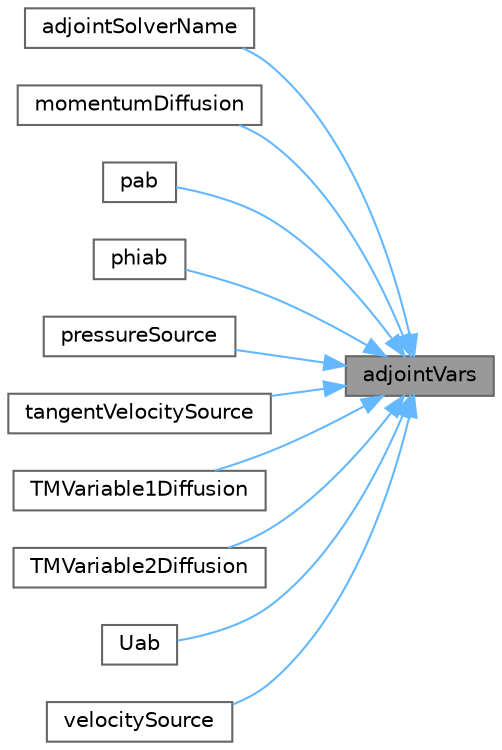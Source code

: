 digraph "adjointVars"
{
 // LATEX_PDF_SIZE
  bgcolor="transparent";
  edge [fontname=Helvetica,fontsize=10,labelfontname=Helvetica,labelfontsize=10];
  node [fontname=Helvetica,fontsize=10,shape=box,height=0.2,width=0.4];
  rankdir="RL";
  Node1 [id="Node000001",label="adjointVars",height=0.2,width=0.4,color="gray40", fillcolor="grey60", style="filled", fontcolor="black",tooltip=" "];
  Node1 -> Node2 [id="edge1_Node000001_Node000002",dir="back",color="steelblue1",style="solid",tooltip=" "];
  Node2 [id="Node000002",label="adjointSolverName",height=0.2,width=0.4,color="grey40", fillcolor="white", style="filled",URL="$classFoam_1_1boundaryAdjointContributionIncompressible.html#a95cfdf2ec4b22eae345902108ad12a82",tooltip=" "];
  Node1 -> Node3 [id="edge2_Node000001_Node000003",dir="back",color="steelblue1",style="solid",tooltip=" "];
  Node3 [id="Node000003",label="momentumDiffusion",height=0.2,width=0.4,color="grey40", fillcolor="white", style="filled",URL="$classFoam_1_1boundaryAdjointContributionIncompressible.html#a46f94c4da5b98e8cdbc0685b44fdd79a",tooltip=" "];
  Node1 -> Node4 [id="edge3_Node000001_Node000004",dir="back",color="steelblue1",style="solid",tooltip=" "];
  Node4 [id="Node000004",label="pab",height=0.2,width=0.4,color="grey40", fillcolor="white", style="filled",URL="$classFoam_1_1boundaryAdjointContributionIncompressible.html#a200d728191431e6a5a0782a15095b979",tooltip=" "];
  Node1 -> Node5 [id="edge4_Node000001_Node000005",dir="back",color="steelblue1",style="solid",tooltip=" "];
  Node5 [id="Node000005",label="phiab",height=0.2,width=0.4,color="grey40", fillcolor="white", style="filled",URL="$classFoam_1_1boundaryAdjointContributionIncompressible.html#a3777e4c08888b8bc86cc6af7ac037160",tooltip=" "];
  Node1 -> Node6 [id="edge5_Node000001_Node000006",dir="back",color="steelblue1",style="solid",tooltip=" "];
  Node6 [id="Node000006",label="pressureSource",height=0.2,width=0.4,color="grey40", fillcolor="white", style="filled",URL="$classFoam_1_1boundaryAdjointContributionIncompressible.html#a20a0871151c3806d4cc9a12eeff4d93c",tooltip=" "];
  Node1 -> Node7 [id="edge6_Node000001_Node000007",dir="back",color="steelblue1",style="solid",tooltip=" "];
  Node7 [id="Node000007",label="tangentVelocitySource",height=0.2,width=0.4,color="grey40", fillcolor="white", style="filled",URL="$classFoam_1_1boundaryAdjointContributionIncompressible.html#af9264efcc2e631ac50cbcbecde653be1",tooltip=" "];
  Node1 -> Node8 [id="edge7_Node000001_Node000008",dir="back",color="steelblue1",style="solid",tooltip=" "];
  Node8 [id="Node000008",label="TMVariable1Diffusion",height=0.2,width=0.4,color="grey40", fillcolor="white", style="filled",URL="$classFoam_1_1boundaryAdjointContributionIncompressible.html#a6853e420a6e035c671f7fc62e4d40a46",tooltip=" "];
  Node1 -> Node9 [id="edge8_Node000001_Node000009",dir="back",color="steelblue1",style="solid",tooltip=" "];
  Node9 [id="Node000009",label="TMVariable2Diffusion",height=0.2,width=0.4,color="grey40", fillcolor="white", style="filled",URL="$classFoam_1_1boundaryAdjointContributionIncompressible.html#a034656222e38ba72c28c25c7898b0d30",tooltip=" "];
  Node1 -> Node10 [id="edge9_Node000001_Node000010",dir="back",color="steelblue1",style="solid",tooltip=" "];
  Node10 [id="Node000010",label="Uab",height=0.2,width=0.4,color="grey40", fillcolor="white", style="filled",URL="$classFoam_1_1boundaryAdjointContributionIncompressible.html#a15f1e8ada96e229c7f983db5e5021273",tooltip=" "];
  Node1 -> Node11 [id="edge10_Node000001_Node000011",dir="back",color="steelblue1",style="solid",tooltip=" "];
  Node11 [id="Node000011",label="velocitySource",height=0.2,width=0.4,color="grey40", fillcolor="white", style="filled",URL="$classFoam_1_1boundaryAdjointContributionIncompressible.html#aeb0e3d8dac9b1e170642510a6a1f1b55",tooltip=" "];
}
